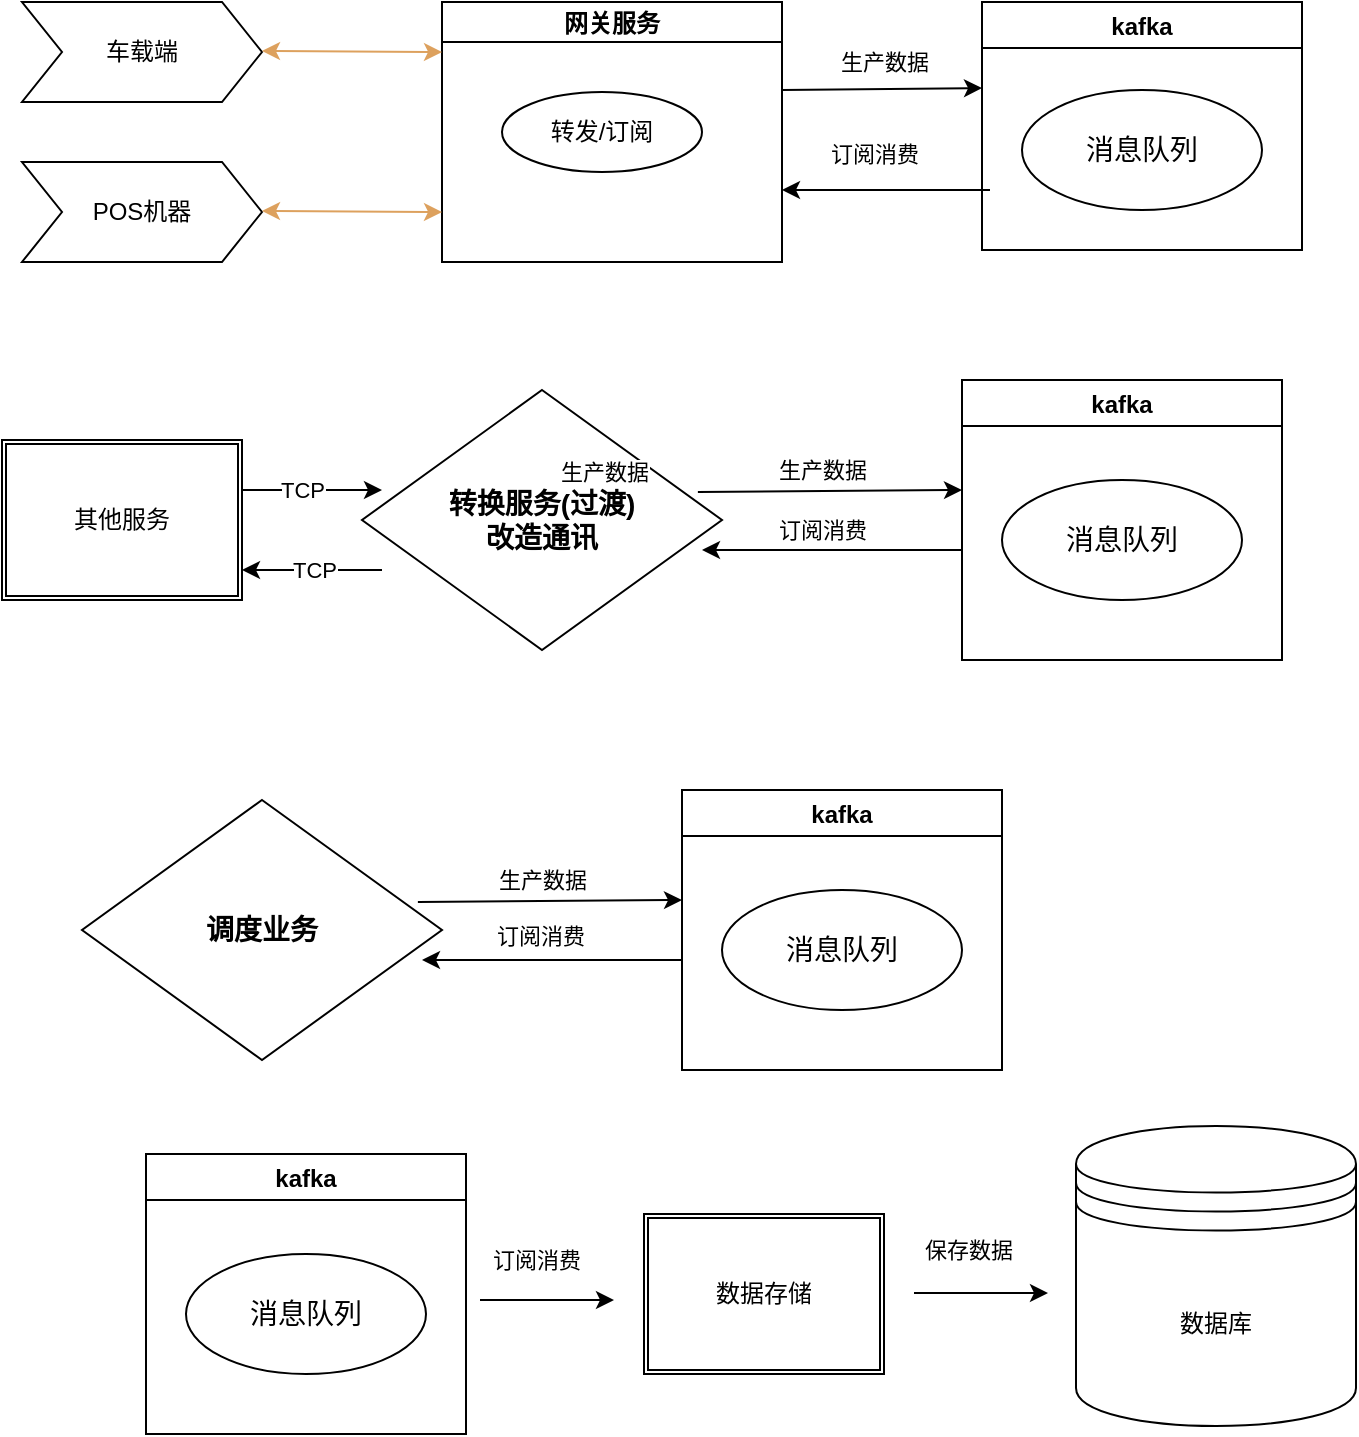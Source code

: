<mxfile version="15.7.3" type="github">
  <diagram id="JbGbZ968IAcG6xgg3cBA" name="Page-1">
    <mxGraphModel dx="1422" dy="833" grid="0" gridSize="10" guides="1" tooltips="1" connect="1" arrows="1" fold="1" page="0" pageScale="1" pageWidth="827" pageHeight="1169" math="0" shadow="0">
      <root>
        <mxCell id="0" />
        <mxCell id="1" parent="0" />
        <mxCell id="-HaUh47Lt7LNseCXVabz-1" value="kafka" style="swimlane;" parent="1" vertex="1">
          <mxGeometry x="530" y="275" width="160" height="140" as="geometry">
            <mxRectangle x="40" y="390" width="60" height="23" as="alternateBounds" />
          </mxGeometry>
        </mxCell>
        <mxCell id="-HaUh47Lt7LNseCXVabz-3" value="消息队列" style="ellipse;whiteSpace=wrap;html=1;rounded=0;sketch=0;fontSize=14;" parent="-HaUh47Lt7LNseCXVabz-1" vertex="1">
          <mxGeometry x="20" y="50" width="120" height="60" as="geometry" />
        </mxCell>
        <mxCell id="-HaUh47Lt7LNseCXVabz-4" value="&lt;font style=&quot;font-size: 14px&quot;&gt;转换服务(过渡)&lt;br&gt;改造通讯&lt;br&gt;&lt;/font&gt;" style="rhombus;whiteSpace=wrap;html=1;fontStyle=1;startSize=23;" parent="1" vertex="1">
          <mxGeometry x="230" y="280" width="180" height="130" as="geometry" />
        </mxCell>
        <mxCell id="-HaUh47Lt7LNseCXVabz-5" value="其他服务" style="shape=ext;double=1;rounded=0;whiteSpace=wrap;html=1;" parent="1" vertex="1">
          <mxGeometry x="50" y="305" width="120" height="80" as="geometry" />
        </mxCell>
        <mxCell id="-HaUh47Lt7LNseCXVabz-6" value="" style="endArrow=classic;html=1;rounded=1;sketch=0;curved=0;" parent="1" edge="1">
          <mxGeometry width="50" height="50" relative="1" as="geometry">
            <mxPoint x="170" y="330" as="sourcePoint" />
            <mxPoint x="240" y="330" as="targetPoint" />
          </mxGeometry>
        </mxCell>
        <mxCell id="-HaUh47Lt7LNseCXVabz-9" value="&lt;font color=&quot;#000000&quot;&gt;TCP&lt;/font&gt;" style="edgeLabel;html=1;align=center;verticalAlign=middle;resizable=0;points=[];" parent="-HaUh47Lt7LNseCXVabz-6" vertex="1" connectable="0">
          <mxGeometry x="-0.429" y="-3" relative="1" as="geometry">
            <mxPoint x="10" y="-3" as="offset" />
          </mxGeometry>
        </mxCell>
        <mxCell id="-HaUh47Lt7LNseCXVabz-7" value="" style="endArrow=classic;html=1;rounded=1;sketch=0;curved=0;" parent="1" edge="1">
          <mxGeometry width="50" height="50" relative="1" as="geometry">
            <mxPoint x="240" y="370" as="sourcePoint" />
            <mxPoint x="170" y="370" as="targetPoint" />
          </mxGeometry>
        </mxCell>
        <mxCell id="-HaUh47Lt7LNseCXVabz-10" value="&lt;font color=&quot;#000000&quot;&gt;TCP&lt;/font&gt;" style="edgeLabel;html=1;align=center;verticalAlign=middle;resizable=0;points=[];" parent="1" vertex="1" connectable="0">
          <mxGeometry x="220" y="340" as="geometry">
            <mxPoint x="-14" y="30" as="offset" />
          </mxGeometry>
        </mxCell>
        <mxCell id="-HaUh47Lt7LNseCXVabz-11" value="" style="endArrow=classic;html=1;rounded=1;sketch=0;curved=0;exitX=0.933;exitY=0.392;exitDx=0;exitDy=0;exitPerimeter=0;" parent="1" source="-HaUh47Lt7LNseCXVabz-4" edge="1">
          <mxGeometry width="50" height="50" relative="1" as="geometry">
            <mxPoint x="410" y="330" as="sourcePoint" />
            <mxPoint x="530" y="330" as="targetPoint" />
          </mxGeometry>
        </mxCell>
        <mxCell id="-HaUh47Lt7LNseCXVabz-13" value="生产数据" style="edgeLabel;html=1;align=center;verticalAlign=middle;resizable=0;points=[];" parent="-HaUh47Lt7LNseCXVabz-11" vertex="1" connectable="0">
          <mxGeometry x="-0.314" relative="1" as="geometry">
            <mxPoint x="47" y="-215" as="offset" />
          </mxGeometry>
        </mxCell>
        <mxCell id="-HaUh47Lt7LNseCXVabz-12" value="" style="endArrow=classic;html=1;rounded=1;sketch=0;curved=0;" parent="1" edge="1">
          <mxGeometry width="50" height="50" relative="1" as="geometry">
            <mxPoint x="530" y="360" as="sourcePoint" />
            <mxPoint x="400" y="360" as="targetPoint" />
          </mxGeometry>
        </mxCell>
        <mxCell id="-HaUh47Lt7LNseCXVabz-14" value="订阅消费" style="edgeLabel;html=1;align=center;verticalAlign=middle;resizable=0;points=[];" parent="1" vertex="1" connectable="0">
          <mxGeometry x="480" y="166" as="geometry">
            <mxPoint x="6" y="-4" as="offset" />
          </mxGeometry>
        </mxCell>
        <mxCell id="-HaUh47Lt7LNseCXVabz-15" value="网关服务" style="swimlane;startSize=20;horizontal=1;containerType=tree;fillColor=#FFFFFF;strokeColor=#000000;fontColor=#000000;swimlaneFillColor=none;" parent="1" vertex="1">
          <mxGeometry x="270" y="86" width="170" height="130" as="geometry" />
        </mxCell>
        <mxCell id="-HaUh47Lt7LNseCXVabz-16" value="转发/订阅" style="ellipse;whiteSpace=wrap;html=1;align=center;treeFolding=1;treeMoving=1;newEdgeStyle={&quot;edgeStyle&quot;:&quot;entityRelationEdgeStyle&quot;,&quot;startArrow&quot;:&quot;none&quot;,&quot;endArrow&quot;:&quot;none&quot;,&quot;segment&quot;:10,&quot;curved&quot;:1};" parent="-HaUh47Lt7LNseCXVabz-15" vertex="1">
          <mxGeometry x="30" y="45" width="100" height="40" as="geometry" />
        </mxCell>
        <mxCell id="-HaUh47Lt7LNseCXVabz-17" value="POS机器" style="shape=step;perimeter=stepPerimeter;whiteSpace=wrap;html=1;fixedSize=1;" parent="1" vertex="1">
          <mxGeometry x="60" y="166" width="120" height="50" as="geometry" />
        </mxCell>
        <mxCell id="-HaUh47Lt7LNseCXVabz-19" value="车载端" style="shape=step;perimeter=stepPerimeter;whiteSpace=wrap;html=1;fixedSize=1;" parent="1" vertex="1">
          <mxGeometry x="60" y="86" width="120" height="50" as="geometry" />
        </mxCell>
        <mxCell id="-HaUh47Lt7LNseCXVabz-20" value="" style="endArrow=classic;startArrow=classic;html=1;rounded=0;labelBackgroundColor=#283618;strokeColor=#DDA15E;fontColor=#FEFAE0;" parent="1" edge="1">
          <mxGeometry width="50" height="50" relative="1" as="geometry">
            <mxPoint x="180" y="190.5" as="sourcePoint" />
            <mxPoint x="270" y="191" as="targetPoint" />
          </mxGeometry>
        </mxCell>
        <mxCell id="-HaUh47Lt7LNseCXVabz-21" value="" style="endArrow=classic;startArrow=classic;html=1;rounded=0;labelBackgroundColor=#283618;strokeColor=#DDA15E;fontColor=#FEFAE0;" parent="1" edge="1">
          <mxGeometry width="50" height="50" relative="1" as="geometry">
            <mxPoint x="180" y="110.5" as="sourcePoint" />
            <mxPoint x="270" y="111" as="targetPoint" />
          </mxGeometry>
        </mxCell>
        <mxCell id="-HaUh47Lt7LNseCXVabz-29" value="kafka" style="swimlane;" parent="1" vertex="1">
          <mxGeometry x="540" y="86" width="160" height="124" as="geometry">
            <mxRectangle x="40" y="390" width="60" height="23" as="alternateBounds" />
          </mxGeometry>
        </mxCell>
        <mxCell id="-HaUh47Lt7LNseCXVabz-30" value="消息队列" style="ellipse;whiteSpace=wrap;html=1;rounded=0;sketch=0;fontSize=14;" parent="-HaUh47Lt7LNseCXVabz-29" vertex="1">
          <mxGeometry x="20" y="44" width="120" height="60" as="geometry" />
        </mxCell>
        <mxCell id="-HaUh47Lt7LNseCXVabz-31" value="" style="endArrow=classic;html=1;rounded=1;sketch=0;curved=0;exitX=0.933;exitY=0.392;exitDx=0;exitDy=0;exitPerimeter=0;" parent="1" edge="1">
          <mxGeometry width="50" height="50" relative="1" as="geometry">
            <mxPoint x="440" y="130" as="sourcePoint" />
            <mxPoint x="540" y="129" as="targetPoint" />
          </mxGeometry>
        </mxCell>
        <mxCell id="-HaUh47Lt7LNseCXVabz-33" value="" style="endArrow=classic;html=1;rounded=1;sketch=0;curved=0;" parent="1" edge="1">
          <mxGeometry width="50" height="50" relative="1" as="geometry">
            <mxPoint x="544" y="180" as="sourcePoint" />
            <mxPoint x="440" y="180" as="targetPoint" />
          </mxGeometry>
        </mxCell>
        <mxCell id="-HaUh47Lt7LNseCXVabz-34" value="生产数据" style="edgeLabel;html=1;align=center;verticalAlign=middle;resizable=0;points=[];" parent="1" vertex="1" connectable="0">
          <mxGeometry x="460" y="320" as="geometry" />
        </mxCell>
        <mxCell id="-HaUh47Lt7LNseCXVabz-35" value="订阅消费" style="edgeLabel;html=1;align=center;verticalAlign=middle;resizable=0;points=[];" parent="1" vertex="1" connectable="0">
          <mxGeometry x="454" y="354" as="geometry">
            <mxPoint x="6" y="-4" as="offset" />
          </mxGeometry>
        </mxCell>
        <mxCell id="kC_QLZ9-JkGkNo-UgDoC-1" value="kafka" style="swimlane;" vertex="1" parent="1">
          <mxGeometry x="390" y="480" width="160" height="140" as="geometry">
            <mxRectangle x="40" y="390" width="60" height="23" as="alternateBounds" />
          </mxGeometry>
        </mxCell>
        <mxCell id="kC_QLZ9-JkGkNo-UgDoC-2" value="消息队列" style="ellipse;whiteSpace=wrap;html=1;rounded=0;sketch=0;fontSize=14;" vertex="1" parent="kC_QLZ9-JkGkNo-UgDoC-1">
          <mxGeometry x="20" y="50" width="120" height="60" as="geometry" />
        </mxCell>
        <mxCell id="kC_QLZ9-JkGkNo-UgDoC-3" value="&lt;font style=&quot;font-size: 14px&quot;&gt;调度业务&lt;br&gt;&lt;/font&gt;" style="rhombus;whiteSpace=wrap;html=1;fontStyle=1;startSize=23;" vertex="1" parent="1">
          <mxGeometry x="90" y="485" width="180" height="130" as="geometry" />
        </mxCell>
        <mxCell id="kC_QLZ9-JkGkNo-UgDoC-4" value="" style="endArrow=classic;html=1;rounded=1;sketch=0;curved=0;exitX=0.933;exitY=0.392;exitDx=0;exitDy=0;exitPerimeter=0;" edge="1" parent="1" source="kC_QLZ9-JkGkNo-UgDoC-3">
          <mxGeometry width="50" height="50" relative="1" as="geometry">
            <mxPoint x="270" y="535" as="sourcePoint" />
            <mxPoint x="390" y="535" as="targetPoint" />
          </mxGeometry>
        </mxCell>
        <mxCell id="kC_QLZ9-JkGkNo-UgDoC-5" value="生产数据" style="edgeLabel;html=1;align=center;verticalAlign=middle;resizable=0;points=[];" vertex="1" connectable="0" parent="kC_QLZ9-JkGkNo-UgDoC-4">
          <mxGeometry x="-0.314" relative="1" as="geometry">
            <mxPoint x="47" y="-215" as="offset" />
          </mxGeometry>
        </mxCell>
        <mxCell id="kC_QLZ9-JkGkNo-UgDoC-6" value="" style="endArrow=classic;html=1;rounded=1;sketch=0;curved=0;" edge="1" parent="1">
          <mxGeometry width="50" height="50" relative="1" as="geometry">
            <mxPoint x="390" y="565" as="sourcePoint" />
            <mxPoint x="260" y="565" as="targetPoint" />
          </mxGeometry>
        </mxCell>
        <mxCell id="kC_QLZ9-JkGkNo-UgDoC-7" value="生产数据" style="edgeLabel;html=1;align=center;verticalAlign=middle;resizable=0;points=[];" vertex="1" connectable="0" parent="1">
          <mxGeometry x="320" y="525" as="geometry" />
        </mxCell>
        <mxCell id="kC_QLZ9-JkGkNo-UgDoC-8" value="订阅消费" style="edgeLabel;html=1;align=center;verticalAlign=middle;resizable=0;points=[];" vertex="1" connectable="0" parent="1">
          <mxGeometry x="314" y="559" as="geometry">
            <mxPoint x="5" y="-6" as="offset" />
          </mxGeometry>
        </mxCell>
        <mxCell id="kC_QLZ9-JkGkNo-UgDoC-9" value="kafka" style="swimlane;" vertex="1" parent="1">
          <mxGeometry x="122" y="662" width="160" height="140" as="geometry">
            <mxRectangle x="40" y="390" width="60" height="23" as="alternateBounds" />
          </mxGeometry>
        </mxCell>
        <mxCell id="kC_QLZ9-JkGkNo-UgDoC-10" value="消息队列" style="ellipse;whiteSpace=wrap;html=1;rounded=0;sketch=0;fontSize=14;" vertex="1" parent="kC_QLZ9-JkGkNo-UgDoC-9">
          <mxGeometry x="20" y="50" width="120" height="60" as="geometry" />
        </mxCell>
        <mxCell id="kC_QLZ9-JkGkNo-UgDoC-16" value="订阅消费" style="edgeLabel;html=1;align=center;verticalAlign=middle;resizable=0;points=[];" vertex="1" connectable="0" parent="1">
          <mxGeometry x="311" y="719" as="geometry">
            <mxPoint x="6" y="-4" as="offset" />
          </mxGeometry>
        </mxCell>
        <mxCell id="kC_QLZ9-JkGkNo-UgDoC-17" value="数据存储" style="shape=ext;double=1;rounded=0;whiteSpace=wrap;html=1;" vertex="1" parent="1">
          <mxGeometry x="371" y="692" width="120" height="80" as="geometry" />
        </mxCell>
        <mxCell id="kC_QLZ9-JkGkNo-UgDoC-19" value="" style="endArrow=classic;html=1;rounded=0;" edge="1" parent="1">
          <mxGeometry width="50" height="50" relative="1" as="geometry">
            <mxPoint x="289" y="735" as="sourcePoint" />
            <mxPoint x="356" y="735" as="targetPoint" />
          </mxGeometry>
        </mxCell>
        <mxCell id="kC_QLZ9-JkGkNo-UgDoC-20" value="&lt;font color=&quot;#000000&quot;&gt;数据库&lt;/font&gt;" style="shape=datastore;whiteSpace=wrap;html=1;fillColor=none;strokeColor=#000000;fontColor=#FEFAE0;" vertex="1" parent="1">
          <mxGeometry x="587" y="648" width="140" height="150" as="geometry" />
        </mxCell>
        <mxCell id="kC_QLZ9-JkGkNo-UgDoC-21" value="" style="endArrow=classic;html=1;rounded=0;" edge="1" parent="1">
          <mxGeometry width="50" height="50" relative="1" as="geometry">
            <mxPoint x="506" y="731.5" as="sourcePoint" />
            <mxPoint x="573" y="731.5" as="targetPoint" />
          </mxGeometry>
        </mxCell>
        <mxCell id="kC_QLZ9-JkGkNo-UgDoC-22" value="&amp;nbsp; 保存数据" style="edgeLabel;html=1;align=center;verticalAlign=middle;resizable=0;points=[];" vertex="1" connectable="0" parent="1">
          <mxGeometry x="524" y="715" as="geometry">
            <mxPoint x="6" y="-5" as="offset" />
          </mxGeometry>
        </mxCell>
      </root>
    </mxGraphModel>
  </diagram>
</mxfile>
